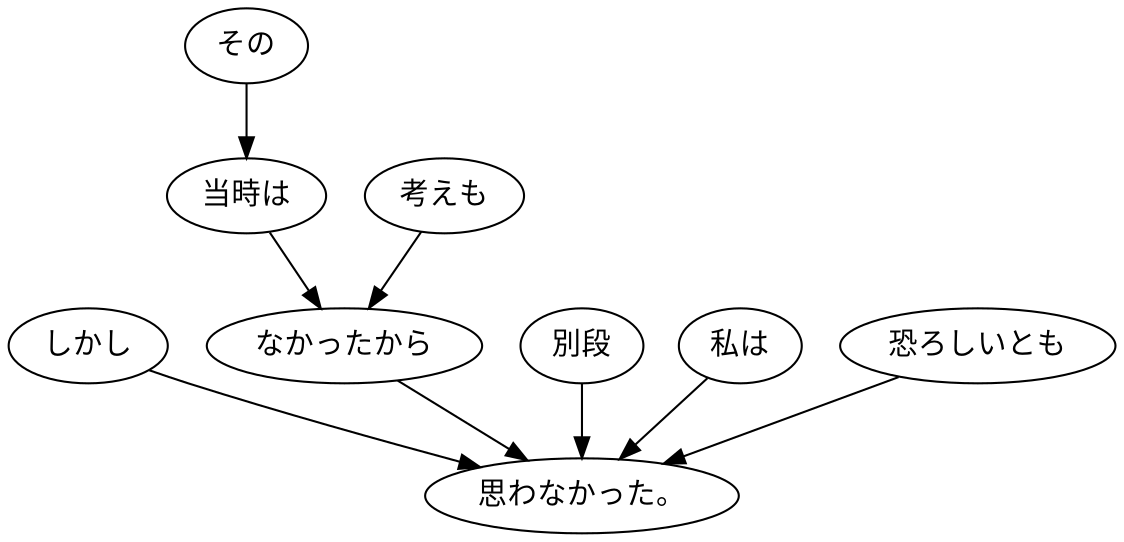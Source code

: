 digraph nlp {
	しかし -> 思わなかった。
	その -> 当時は
	当時は -> なかったから
	考えも -> なかったから
	なかったから -> 思わなかった。
	別段 -> 思わなかった。
	私は -> 思わなかった。
	恐ろしいとも -> 思わなかった。
}
